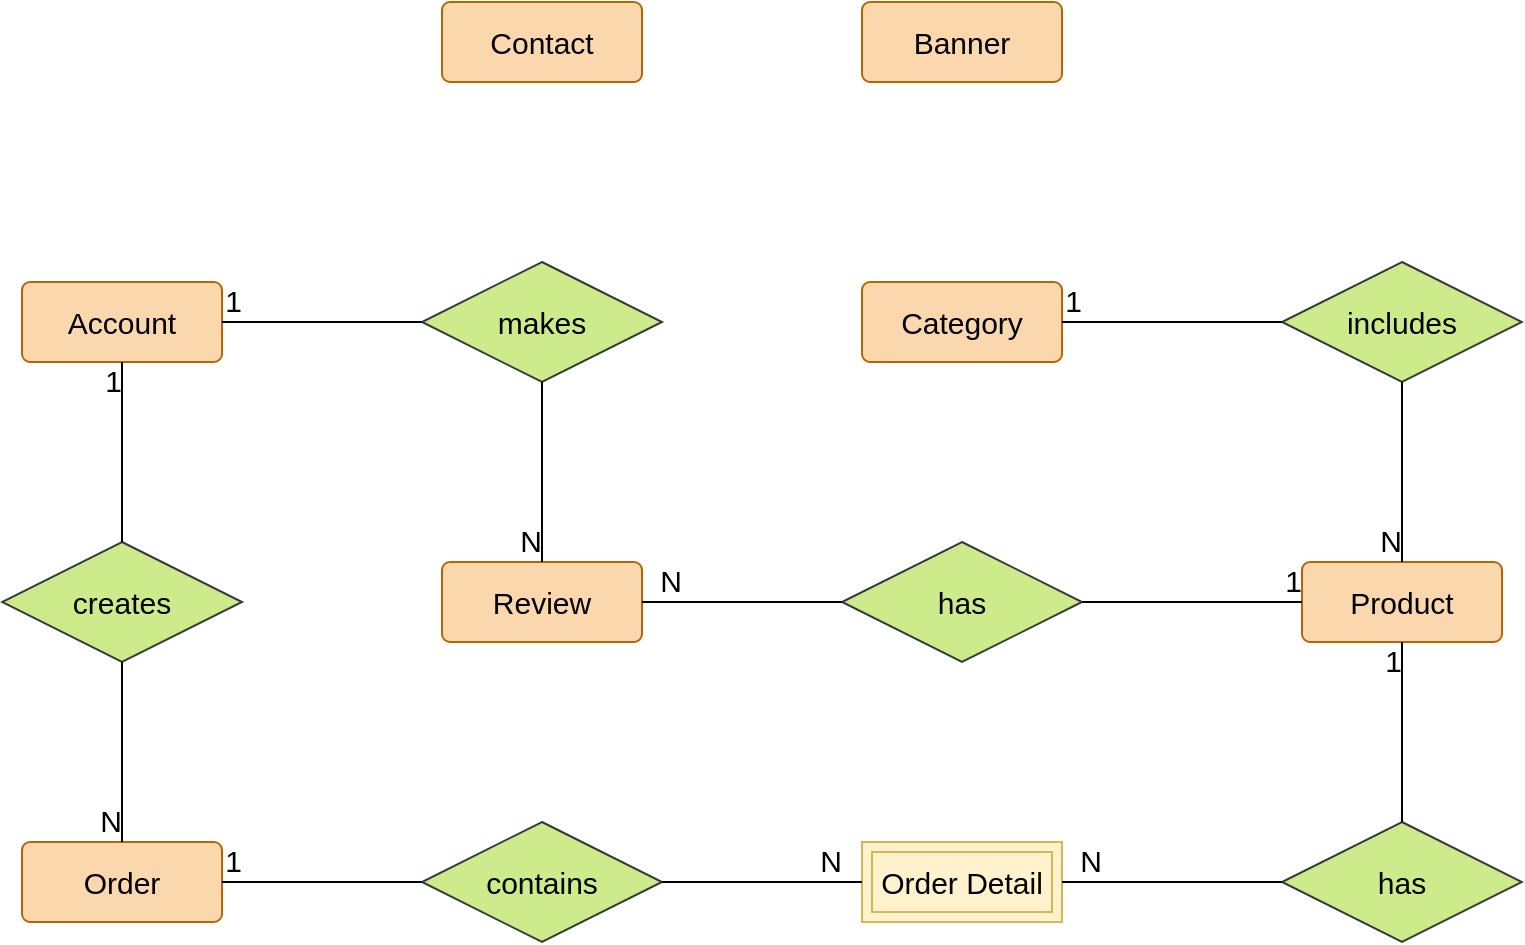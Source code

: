 <mxfile version="13.9.9" type="device"><diagram id="R2lEEEUBdFMjLlhIrx00" name="Page-1"><mxGraphModel dx="2224" dy="592" grid="1" gridSize="10" guides="1" tooltips="1" connect="1" arrows="1" fold="1" page="0" pageScale="1" pageWidth="1169" pageHeight="827" math="0" shadow="0" extFonts="Permanent Marker^https://fonts.googleapis.com/css?family=Permanent+Marker"><root><mxCell id="0"/><mxCell id="1" parent="0"/><mxCell id="f2Lpxekt-GWLcRz89Vxm-1" value="Account" style="rounded=1;arcSize=10;whiteSpace=wrap;html=1;align=center;fontSize=15;fillColor=#fad7ac;strokeColor=#b46504;" parent="1" vertex="1"><mxGeometry x="-830" y="290" width="100" height="40" as="geometry"/></mxCell><mxCell id="f2Lpxekt-GWLcRz89Vxm-2" value="Review" style="rounded=1;arcSize=10;whiteSpace=wrap;html=1;align=center;fontSize=15;fillColor=#fad7ac;strokeColor=#b46504;" parent="1" vertex="1"><mxGeometry x="-620" y="430" width="100" height="40" as="geometry"/></mxCell><mxCell id="f2Lpxekt-GWLcRz89Vxm-3" value="Order" style="rounded=1;arcSize=10;whiteSpace=wrap;html=1;align=center;fontSize=15;fillColor=#fad7ac;strokeColor=#b46504;" parent="1" vertex="1"><mxGeometry x="-830" y="570" width="100" height="40" as="geometry"/></mxCell><mxCell id="f2Lpxekt-GWLcRz89Vxm-6" value="Contact" style="rounded=1;arcSize=10;whiteSpace=wrap;html=1;align=center;fontSize=15;fillColor=#fad7ac;strokeColor=#b46504;" parent="1" vertex="1"><mxGeometry x="-620" y="150" width="100" height="40" as="geometry"/></mxCell><mxCell id="f2Lpxekt-GWLcRz89Vxm-8" value="Product" style="rounded=1;arcSize=10;whiteSpace=wrap;html=1;align=center;fontSize=15;fillColor=#fad7ac;strokeColor=#b46504;" parent="1" vertex="1"><mxGeometry x="-190" y="430" width="100" height="40" as="geometry"/></mxCell><mxCell id="f2Lpxekt-GWLcRz89Vxm-9" value="Category" style="rounded=1;arcSize=10;whiteSpace=wrap;html=1;align=center;fontSize=15;fillColor=#fad7ac;strokeColor=#b46504;" parent="1" vertex="1"><mxGeometry x="-410" y="290" width="100" height="40" as="geometry"/></mxCell><mxCell id="f2Lpxekt-GWLcRz89Vxm-10" value="Banner" style="rounded=1;arcSize=10;whiteSpace=wrap;html=1;align=center;fontSize=15;fillColor=#fad7ac;strokeColor=#b46504;" parent="1" vertex="1"><mxGeometry x="-410" y="150" width="100" height="40" as="geometry"/></mxCell><mxCell id="f2Lpxekt-GWLcRz89Vxm-25" value="makes" style="shape=rhombus;perimeter=rhombusPerimeter;whiteSpace=wrap;html=1;align=center;fontSize=15;fillColor=#cdeb8b;strokeColor=#36393d;" parent="1" vertex="1"><mxGeometry x="-630" y="280" width="120" height="60" as="geometry"/></mxCell><mxCell id="f2Lpxekt-GWLcRz89Vxm-26" value="" style="endArrow=none;html=1;rounded=0;fontSize=15;" parent="1" source="f2Lpxekt-GWLcRz89Vxm-25" target="f2Lpxekt-GWLcRz89Vxm-1" edge="1"><mxGeometry relative="1" as="geometry"><mxPoint x="-380" y="400" as="sourcePoint"/><mxPoint x="-220" y="400" as="targetPoint"/></mxGeometry></mxCell><mxCell id="f2Lpxekt-GWLcRz89Vxm-27" value="1" style="resizable=0;html=1;align=right;verticalAlign=bottom;fontSize=15;" parent="f2Lpxekt-GWLcRz89Vxm-26" connectable="0" vertex="1"><mxGeometry x="1" relative="1" as="geometry"><mxPoint x="10" as="offset"/></mxGeometry></mxCell><mxCell id="f2Lpxekt-GWLcRz89Vxm-28" value="" style="endArrow=none;html=1;rounded=0;fontSize=15;" parent="1" source="f2Lpxekt-GWLcRz89Vxm-25" target="f2Lpxekt-GWLcRz89Vxm-2" edge="1"><mxGeometry relative="1" as="geometry"><mxPoint x="-300" y="400" as="sourcePoint"/><mxPoint x="-140" y="400" as="targetPoint"/></mxGeometry></mxCell><mxCell id="f2Lpxekt-GWLcRz89Vxm-29" value="N" style="resizable=0;html=1;align=right;verticalAlign=bottom;fontSize=15;" parent="f2Lpxekt-GWLcRz89Vxm-28" connectable="0" vertex="1"><mxGeometry x="1" relative="1" as="geometry"><mxPoint as="offset"/></mxGeometry></mxCell><mxCell id="f2Lpxekt-GWLcRz89Vxm-30" value="creates" style="shape=rhombus;perimeter=rhombusPerimeter;whiteSpace=wrap;html=1;align=center;fontSize=15;fillColor=#cdeb8b;strokeColor=#36393d;" parent="1" vertex="1"><mxGeometry x="-840" y="420" width="120" height="60" as="geometry"/></mxCell><mxCell id="f2Lpxekt-GWLcRz89Vxm-32" value="" style="endArrow=none;html=1;rounded=0;fontSize=15;" parent="1" source="f2Lpxekt-GWLcRz89Vxm-30" target="f2Lpxekt-GWLcRz89Vxm-1" edge="1"><mxGeometry relative="1" as="geometry"><mxPoint x="-650" y="490" as="sourcePoint"/><mxPoint x="-490" y="490" as="targetPoint"/></mxGeometry></mxCell><mxCell id="f2Lpxekt-GWLcRz89Vxm-33" value="1" style="resizable=0;html=1;align=right;verticalAlign=bottom;direction=west;fontSize=15;" parent="f2Lpxekt-GWLcRz89Vxm-32" connectable="0" vertex="1"><mxGeometry x="1" relative="1" as="geometry"><mxPoint y="20" as="offset"/></mxGeometry></mxCell><mxCell id="f2Lpxekt-GWLcRz89Vxm-34" value="" style="endArrow=none;html=1;rounded=0;fontSize=15;" parent="1" source="f2Lpxekt-GWLcRz89Vxm-30" target="f2Lpxekt-GWLcRz89Vxm-3" edge="1"><mxGeometry relative="1" as="geometry"><mxPoint x="-530" y="560" as="sourcePoint"/><mxPoint x="-370" y="560" as="targetPoint"/></mxGeometry></mxCell><mxCell id="f2Lpxekt-GWLcRz89Vxm-35" value="N" style="resizable=0;html=1;align=right;verticalAlign=bottom;fontSize=15;" parent="f2Lpxekt-GWLcRz89Vxm-34" connectable="0" vertex="1"><mxGeometry x="1" relative="1" as="geometry"/></mxCell><mxCell id="f2Lpxekt-GWLcRz89Vxm-36" value="Order Detail" style="shape=ext;margin=3;double=1;whiteSpace=wrap;html=1;align=center;fontSize=15;fillColor=#fff2cc;strokeColor=#d6b656;" parent="1" vertex="1"><mxGeometry x="-410" y="570" width="100" height="40" as="geometry"/></mxCell><mxCell id="f2Lpxekt-GWLcRz89Vxm-37" value="contains" style="shape=rhombus;perimeter=rhombusPerimeter;whiteSpace=wrap;html=1;align=center;fontSize=15;fillColor=#cdeb8b;strokeColor=#36393d;" parent="1" vertex="1"><mxGeometry x="-630" y="560" width="120" height="60" as="geometry"/></mxCell><mxCell id="f2Lpxekt-GWLcRz89Vxm-38" value="" style="endArrow=none;html=1;rounded=0;fontSize=15;" parent="1" source="f2Lpxekt-GWLcRz89Vxm-37" target="f2Lpxekt-GWLcRz89Vxm-3" edge="1"><mxGeometry relative="1" as="geometry"><mxPoint x="-240" y="440" as="sourcePoint"/><mxPoint x="-80" y="440" as="targetPoint"/></mxGeometry></mxCell><mxCell id="f2Lpxekt-GWLcRz89Vxm-39" value="1" style="resizable=0;html=1;align=right;verticalAlign=bottom;fontSize=15;" parent="f2Lpxekt-GWLcRz89Vxm-38" connectable="0" vertex="1"><mxGeometry x="1" relative="1" as="geometry"><mxPoint x="10" as="offset"/></mxGeometry></mxCell><mxCell id="f2Lpxekt-GWLcRz89Vxm-40" value="" style="endArrow=none;html=1;rounded=0;fontSize=15;" parent="1" source="f2Lpxekt-GWLcRz89Vxm-37" target="f2Lpxekt-GWLcRz89Vxm-36" edge="1"><mxGeometry relative="1" as="geometry"><mxPoint x="-190" y="450" as="sourcePoint"/><mxPoint x="-30" y="450" as="targetPoint"/></mxGeometry></mxCell><mxCell id="f2Lpxekt-GWLcRz89Vxm-41" value="N" style="resizable=0;html=1;align=right;verticalAlign=bottom;fontSize=15;" parent="f2Lpxekt-GWLcRz89Vxm-40" connectable="0" vertex="1"><mxGeometry x="1" relative="1" as="geometry"><mxPoint x="-10" as="offset"/></mxGeometry></mxCell><mxCell id="f2Lpxekt-GWLcRz89Vxm-42" value="has" style="shape=rhombus;perimeter=rhombusPerimeter;whiteSpace=wrap;html=1;align=center;fontSize=15;fillColor=#cdeb8b;strokeColor=#36393d;" parent="1" vertex="1"><mxGeometry x="-200" y="560" width="120" height="60" as="geometry"/></mxCell><mxCell id="f2Lpxekt-GWLcRz89Vxm-43" value="" style="endArrow=none;html=1;rounded=0;fontSize=15;" parent="1" source="f2Lpxekt-GWLcRz89Vxm-42" target="f2Lpxekt-GWLcRz89Vxm-8" edge="1"><mxGeometry relative="1" as="geometry"><mxPoint x="-100" y="370" as="sourcePoint"/><mxPoint x="60" y="370" as="targetPoint"/></mxGeometry></mxCell><mxCell id="f2Lpxekt-GWLcRz89Vxm-44" value="1" style="resizable=0;html=1;align=right;verticalAlign=bottom;fontSize=15;" parent="f2Lpxekt-GWLcRz89Vxm-43" connectable="0" vertex="1"><mxGeometry x="1" relative="1" as="geometry"><mxPoint y="20" as="offset"/></mxGeometry></mxCell><mxCell id="f2Lpxekt-GWLcRz89Vxm-45" value="" style="endArrow=none;html=1;rounded=0;fontSize=15;" parent="1" source="f2Lpxekt-GWLcRz89Vxm-42" target="f2Lpxekt-GWLcRz89Vxm-36" edge="1"><mxGeometry relative="1" as="geometry"><mxPoint x="-190" y="410" as="sourcePoint"/><mxPoint x="-30" y="410" as="targetPoint"/></mxGeometry></mxCell><mxCell id="f2Lpxekt-GWLcRz89Vxm-46" value="N" style="resizable=0;html=1;align=right;verticalAlign=bottom;fontSize=15;" parent="f2Lpxekt-GWLcRz89Vxm-45" connectable="0" vertex="1"><mxGeometry x="1" relative="1" as="geometry"><mxPoint x="20" as="offset"/></mxGeometry></mxCell><mxCell id="f2Lpxekt-GWLcRz89Vxm-47" value="has" style="shape=rhombus;perimeter=rhombusPerimeter;whiteSpace=wrap;html=1;align=center;fontSize=15;fillColor=#cdeb8b;strokeColor=#36393d;" parent="1" vertex="1"><mxGeometry x="-420" y="420" width="120" height="60" as="geometry"/></mxCell><mxCell id="f2Lpxekt-GWLcRz89Vxm-48" value="" style="endArrow=none;html=1;rounded=0;fontSize=15;" parent="1" source="f2Lpxekt-GWLcRz89Vxm-47" target="f2Lpxekt-GWLcRz89Vxm-8" edge="1"><mxGeometry relative="1" as="geometry"><mxPoint x="-160" y="370" as="sourcePoint"/><mxPoint y="370" as="targetPoint"/></mxGeometry></mxCell><mxCell id="f2Lpxekt-GWLcRz89Vxm-49" value="1" style="resizable=0;html=1;align=right;verticalAlign=bottom;fontSize=15;" parent="f2Lpxekt-GWLcRz89Vxm-48" connectable="0" vertex="1"><mxGeometry x="1" relative="1" as="geometry"/></mxCell><mxCell id="f2Lpxekt-GWLcRz89Vxm-50" value="" style="endArrow=none;html=1;rounded=0;fontSize=15;" parent="1" source="f2Lpxekt-GWLcRz89Vxm-47" target="f2Lpxekt-GWLcRz89Vxm-2" edge="1"><mxGeometry relative="1" as="geometry"><mxPoint x="-160" y="370" as="sourcePoint"/><mxPoint y="370" as="targetPoint"/></mxGeometry></mxCell><mxCell id="f2Lpxekt-GWLcRz89Vxm-51" value="N" style="resizable=0;html=1;align=right;verticalAlign=bottom;fontSize=15;" parent="f2Lpxekt-GWLcRz89Vxm-50" connectable="0" vertex="1"><mxGeometry x="1" relative="1" as="geometry"><mxPoint x="20" as="offset"/></mxGeometry></mxCell><mxCell id="f2Lpxekt-GWLcRz89Vxm-52" value="includes" style="shape=rhombus;perimeter=rhombusPerimeter;whiteSpace=wrap;html=1;align=center;fontSize=15;fillColor=#cdeb8b;strokeColor=#36393d;" parent="1" vertex="1"><mxGeometry x="-200" y="280" width="120" height="60" as="geometry"/></mxCell><mxCell id="f2Lpxekt-GWLcRz89Vxm-53" value="" style="endArrow=none;html=1;rounded=0;fontSize=15;" parent="1" source="f2Lpxekt-GWLcRz89Vxm-52" target="f2Lpxekt-GWLcRz89Vxm-9" edge="1"><mxGeometry relative="1" as="geometry"><mxPoint x="230" y="490" as="sourcePoint"/><mxPoint x="390" y="490" as="targetPoint"/></mxGeometry></mxCell><mxCell id="f2Lpxekt-GWLcRz89Vxm-54" value="1" style="resizable=0;html=1;align=right;verticalAlign=bottom;fontSize=15;" parent="f2Lpxekt-GWLcRz89Vxm-53" connectable="0" vertex="1"><mxGeometry x="1" relative="1" as="geometry"><mxPoint x="10" as="offset"/></mxGeometry></mxCell><mxCell id="f2Lpxekt-GWLcRz89Vxm-55" value="" style="endArrow=none;html=1;rounded=0;fontSize=15;" parent="1" source="f2Lpxekt-GWLcRz89Vxm-52" target="f2Lpxekt-GWLcRz89Vxm-8" edge="1"><mxGeometry relative="1" as="geometry"><mxPoint x="240" y="170" as="sourcePoint"/><mxPoint x="400" y="170" as="targetPoint"/></mxGeometry></mxCell><mxCell id="f2Lpxekt-GWLcRz89Vxm-56" value="N" style="resizable=0;html=1;align=right;verticalAlign=bottom;fontSize=15;" parent="f2Lpxekt-GWLcRz89Vxm-55" connectable="0" vertex="1"><mxGeometry x="1" relative="1" as="geometry"/></mxCell></root></mxGraphModel></diagram></mxfile>